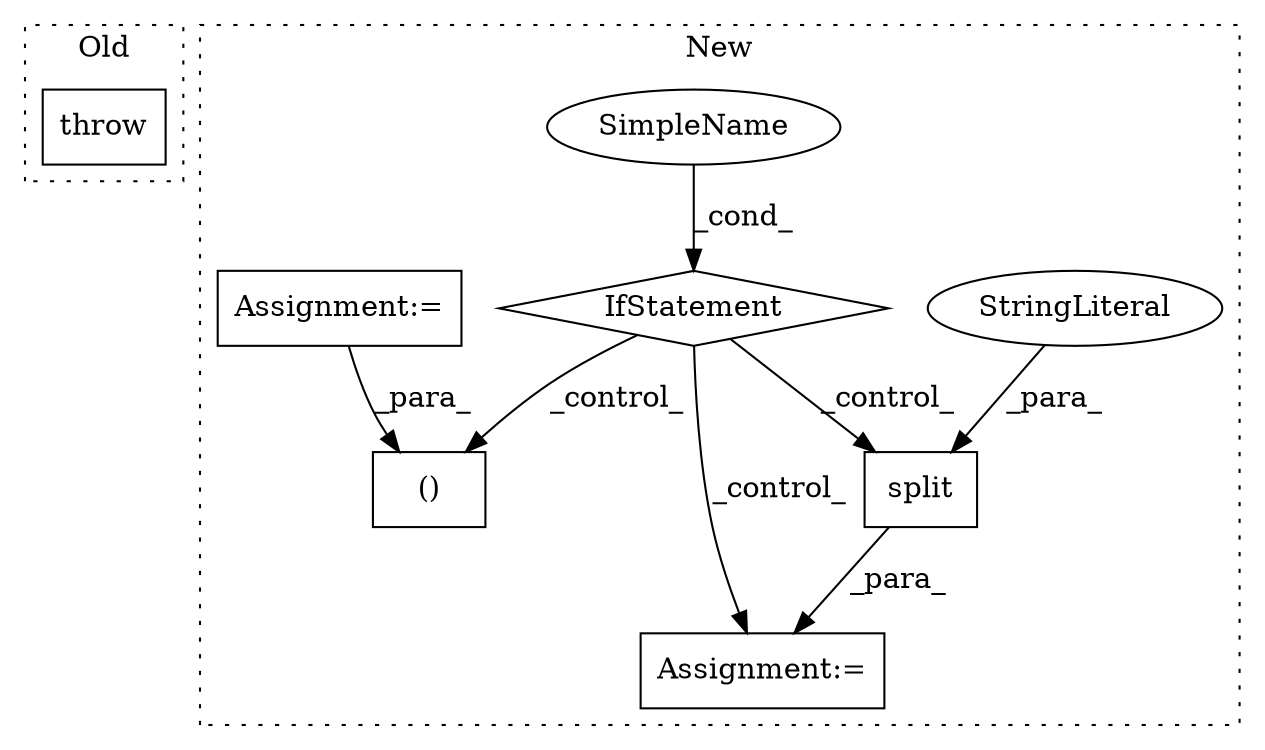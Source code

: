digraph G {
subgraph cluster0 {
1 [label="throw" a="53" s="928" l="6" shape="box"];
label = "Old";
style="dotted";
}
subgraph cluster1 {
2 [label="split" a="32" s="1006,1017" l="6,1" shape="box"];
3 [label="Assignment:=" a="7" s="995" l="2" shape="box"];
4 [label="StringLiteral" a="45" s="1012" l="3" shape="ellipse"];
5 [label="SimpleName" a="42" s="" l="" shape="ellipse"];
6 [label="IfStatement" a="25" s="923,950" l="12,2" shape="diamond"];
7 [label="()" a="106" s="975" l="20" shape="box"];
8 [label="Assignment:=" a="7" s="904" l="1" shape="box"];
label = "New";
style="dotted";
}
2 -> 3 [label="_para_"];
4 -> 2 [label="_para_"];
5 -> 6 [label="_cond_"];
6 -> 3 [label="_control_"];
6 -> 2 [label="_control_"];
6 -> 7 [label="_control_"];
8 -> 7 [label="_para_"];
}